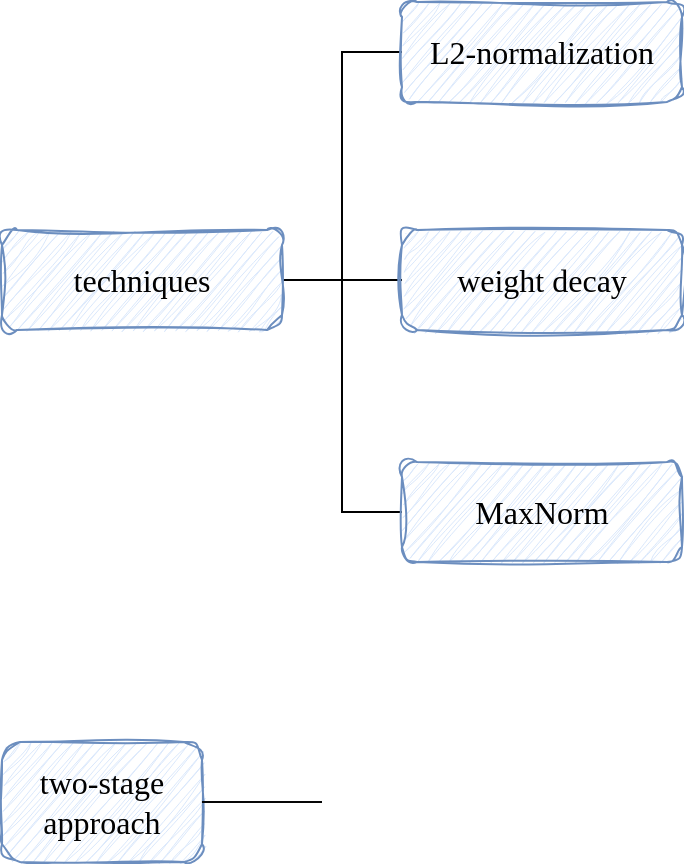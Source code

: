 <mxfile version="20.8.3" type="github">
  <diagram id="fAA8KP4As-wqJSzxBx1F" name="第 1 页">
    <mxGraphModel dx="1731" dy="363" grid="1" gridSize="10" guides="1" tooltips="1" connect="1" arrows="1" fold="1" page="1" pageScale="1" pageWidth="1169" pageHeight="827" math="0" shadow="0">
      <root>
        <mxCell id="0" />
        <mxCell id="1" parent="0" />
        <mxCell id="Io1KwBM28sgN_Z0KbYMu-30" value="" style="edgeStyle=orthogonalEdgeStyle;rounded=0;orthogonalLoop=1;jettySize=auto;html=1;strokeColor=#000000;fontFamily=Georgia;fontSize=16;endArrow=none;endFill=0;" edge="1" parent="1" source="Io1KwBM28sgN_Z0KbYMu-14" target="Io1KwBM28sgN_Z0KbYMu-29">
          <mxGeometry relative="1" as="geometry" />
        </mxCell>
        <mxCell id="Io1KwBM28sgN_Z0KbYMu-31" value="" style="edgeStyle=orthogonalEdgeStyle;rounded=0;orthogonalLoop=1;jettySize=auto;html=1;strokeColor=#000000;fontFamily=Georgia;fontSize=16;endArrow=none;endFill=0;" edge="1" parent="1" source="Io1KwBM28sgN_Z0KbYMu-14" target="Io1KwBM28sgN_Z0KbYMu-29">
          <mxGeometry relative="1" as="geometry" />
        </mxCell>
        <mxCell id="Io1KwBM28sgN_Z0KbYMu-33" value="" style="edgeStyle=orthogonalEdgeStyle;rounded=0;orthogonalLoop=1;jettySize=auto;html=1;strokeColor=#000000;fontFamily=Georgia;fontSize=16;endArrow=none;endFill=0;exitX=1;exitY=0.5;exitDx=0;exitDy=0;entryX=0;entryY=0.5;entryDx=0;entryDy=0;" edge="1" parent="1" source="Io1KwBM28sgN_Z0KbYMu-14" target="Io1KwBM28sgN_Z0KbYMu-32">
          <mxGeometry relative="1" as="geometry">
            <mxPoint x="-830" y="40" as="sourcePoint" />
            <Array as="points">
              <mxPoint x="-970" y="189" />
              <mxPoint x="-970" y="305" />
            </Array>
          </mxGeometry>
        </mxCell>
        <mxCell id="Io1KwBM28sgN_Z0KbYMu-34" style="edgeStyle=orthogonalEdgeStyle;rounded=0;orthogonalLoop=1;jettySize=auto;html=1;exitX=1;exitY=0.5;exitDx=0;exitDy=0;entryX=0;entryY=0.5;entryDx=0;entryDy=0;strokeColor=#000000;fontFamily=Georgia;fontSize=16;endArrow=none;endFill=0;" edge="1" parent="1" source="Io1KwBM28sgN_Z0KbYMu-14" target="Io1KwBM28sgN_Z0KbYMu-23">
          <mxGeometry relative="1" as="geometry" />
        </mxCell>
        <mxCell id="Io1KwBM28sgN_Z0KbYMu-14" value="techniques" style="whiteSpace=wrap;html=1;align=center;verticalAlign=middle;treeFolding=1;treeMoving=1;sketch=1;fontFamily=Georgia;fontSize=16;curveFitting=1;jiggle=2;fillColor=#dae8fc;strokeColor=#6c8ebf;rounded=1;" vertex="1" parent="1">
          <mxGeometry x="-1140" y="164" width="140" height="50" as="geometry" />
        </mxCell>
        <mxCell id="Io1KwBM28sgN_Z0KbYMu-23" value="L2-normalization" style="whiteSpace=wrap;html=1;align=center;verticalAlign=middle;treeFolding=1;treeMoving=1;sketch=1;fontFamily=Georgia;fontSize=16;curveFitting=1;jiggle=2;fillColor=#dae8fc;strokeColor=#6c8ebf;rounded=1;" vertex="1" parent="1">
          <mxGeometry x="-940" y="50" width="140" height="50" as="geometry" />
        </mxCell>
        <mxCell id="Io1KwBM28sgN_Z0KbYMu-29" value="weight decay" style="whiteSpace=wrap;html=1;align=center;verticalAlign=middle;treeFolding=1;treeMoving=1;sketch=1;fontFamily=Georgia;fontSize=16;curveFitting=1;jiggle=2;fillColor=#dae8fc;strokeColor=#6c8ebf;rounded=1;" vertex="1" parent="1">
          <mxGeometry x="-940" y="164" width="140" height="50" as="geometry" />
        </mxCell>
        <mxCell id="Io1KwBM28sgN_Z0KbYMu-32" value="MaxNorm" style="whiteSpace=wrap;html=1;align=center;verticalAlign=middle;treeFolding=1;treeMoving=1;sketch=1;fontFamily=Georgia;fontSize=16;curveFitting=1;jiggle=2;fillColor=#dae8fc;strokeColor=#6c8ebf;rounded=1;" vertex="1" parent="1">
          <mxGeometry x="-940" y="280" width="140" height="50" as="geometry" />
        </mxCell>
        <mxCell id="Io1KwBM28sgN_Z0KbYMu-39" value="two-stage&lt;br&gt;approach" style="whiteSpace=wrap;html=1;align=center;verticalAlign=middle;treeFolding=1;treeMoving=1;newEdgeStyle={&quot;edgeStyle&quot;:&quot;elbowEdgeStyle&quot;,&quot;startArrow&quot;:&quot;none&quot;,&quot;endArrow&quot;:&quot;none&quot;};rounded=1;sketch=1;fontFamily=Georgia;fontSize=16;fillColor=#dae8fc;strokeColor=#6c8ebf;curveFitting=1;jiggle=2;" vertex="1" parent="1">
          <mxGeometry x="-1140" y="420" width="100" height="60" as="geometry" />
        </mxCell>
        <mxCell id="Io1KwBM28sgN_Z0KbYMu-40" value="" style="edgeStyle=elbowEdgeStyle;elbow=vertical;sourcePerimeterSpacing=0;targetPerimeterSpacing=0;startArrow=none;endArrow=none;rounded=0;curved=0;strokeColor=#060707;fontFamily=Georgia;fontSize=16;fillColor=#dae8fc;entryX=1;entryY=0.5;entryDx=0;entryDy=0;" edge="1" target="Io1KwBM28sgN_Z0KbYMu-39" parent="1">
          <mxGeometry relative="1" as="geometry">
            <mxPoint x="-980" y="450" as="sourcePoint" />
          </mxGeometry>
        </mxCell>
      </root>
    </mxGraphModel>
  </diagram>
</mxfile>
